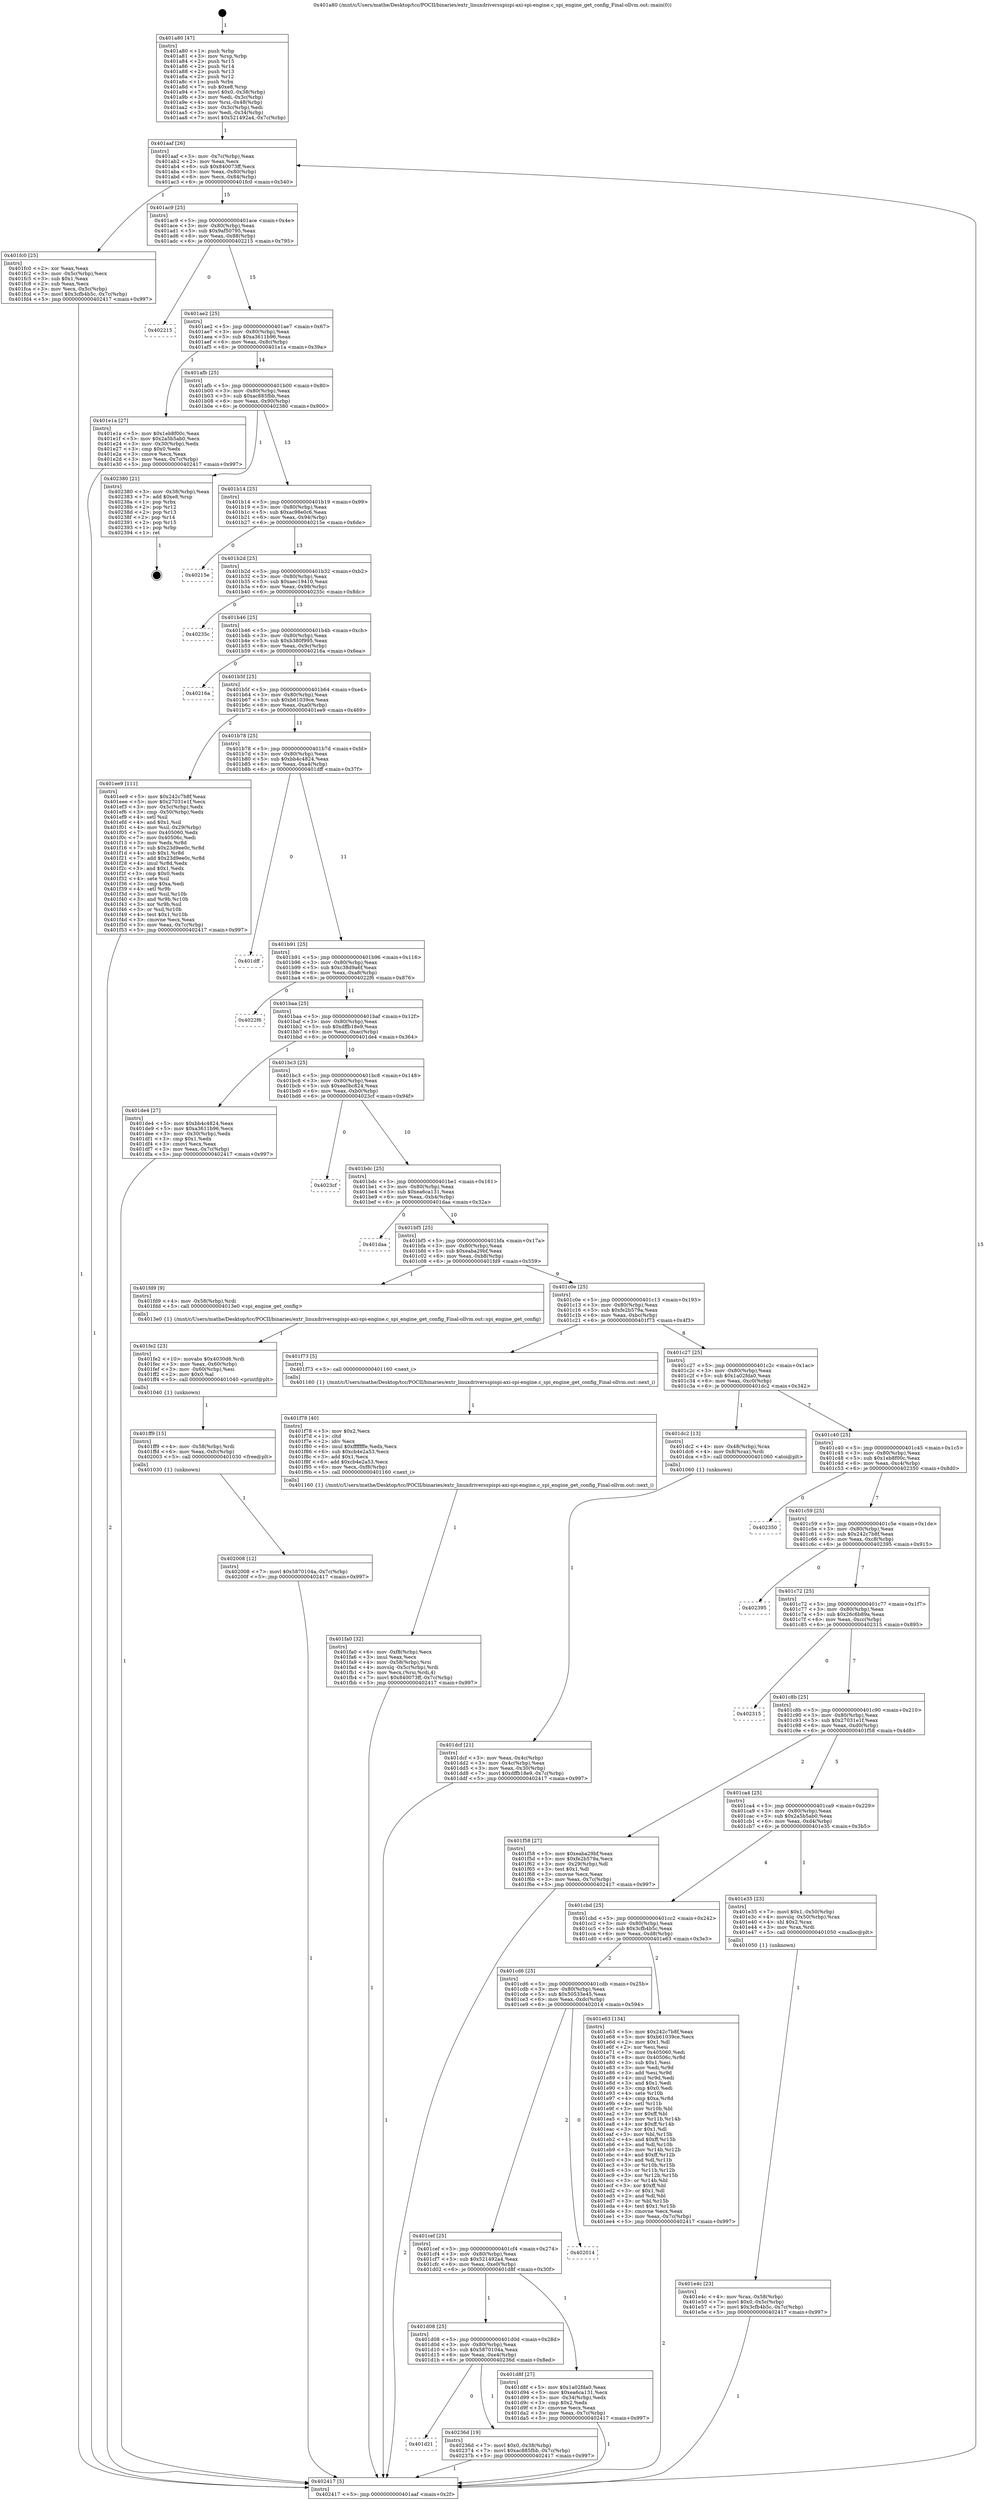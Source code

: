digraph "0x401a80" {
  label = "0x401a80 (/mnt/c/Users/mathe/Desktop/tcc/POCII/binaries/extr_linuxdriversspispi-axi-spi-engine.c_spi_engine_get_config_Final-ollvm.out::main(0))"
  labelloc = "t"
  node[shape=record]

  Entry [label="",width=0.3,height=0.3,shape=circle,fillcolor=black,style=filled]
  "0x401aaf" [label="{
     0x401aaf [26]\l
     | [instrs]\l
     &nbsp;&nbsp;0x401aaf \<+3\>: mov -0x7c(%rbp),%eax\l
     &nbsp;&nbsp;0x401ab2 \<+2\>: mov %eax,%ecx\l
     &nbsp;&nbsp;0x401ab4 \<+6\>: sub $0x840073ff,%ecx\l
     &nbsp;&nbsp;0x401aba \<+3\>: mov %eax,-0x80(%rbp)\l
     &nbsp;&nbsp;0x401abd \<+6\>: mov %ecx,-0x84(%rbp)\l
     &nbsp;&nbsp;0x401ac3 \<+6\>: je 0000000000401fc0 \<main+0x540\>\l
  }"]
  "0x401fc0" [label="{
     0x401fc0 [25]\l
     | [instrs]\l
     &nbsp;&nbsp;0x401fc0 \<+2\>: xor %eax,%eax\l
     &nbsp;&nbsp;0x401fc2 \<+3\>: mov -0x5c(%rbp),%ecx\l
     &nbsp;&nbsp;0x401fc5 \<+3\>: sub $0x1,%eax\l
     &nbsp;&nbsp;0x401fc8 \<+2\>: sub %eax,%ecx\l
     &nbsp;&nbsp;0x401fca \<+3\>: mov %ecx,-0x5c(%rbp)\l
     &nbsp;&nbsp;0x401fcd \<+7\>: movl $0x3cfb4b5c,-0x7c(%rbp)\l
     &nbsp;&nbsp;0x401fd4 \<+5\>: jmp 0000000000402417 \<main+0x997\>\l
  }"]
  "0x401ac9" [label="{
     0x401ac9 [25]\l
     | [instrs]\l
     &nbsp;&nbsp;0x401ac9 \<+5\>: jmp 0000000000401ace \<main+0x4e\>\l
     &nbsp;&nbsp;0x401ace \<+3\>: mov -0x80(%rbp),%eax\l
     &nbsp;&nbsp;0x401ad1 \<+5\>: sub $0x9af50795,%eax\l
     &nbsp;&nbsp;0x401ad6 \<+6\>: mov %eax,-0x88(%rbp)\l
     &nbsp;&nbsp;0x401adc \<+6\>: je 0000000000402215 \<main+0x795\>\l
  }"]
  Exit [label="",width=0.3,height=0.3,shape=circle,fillcolor=black,style=filled,peripheries=2]
  "0x402215" [label="{
     0x402215\l
  }", style=dashed]
  "0x401ae2" [label="{
     0x401ae2 [25]\l
     | [instrs]\l
     &nbsp;&nbsp;0x401ae2 \<+5\>: jmp 0000000000401ae7 \<main+0x67\>\l
     &nbsp;&nbsp;0x401ae7 \<+3\>: mov -0x80(%rbp),%eax\l
     &nbsp;&nbsp;0x401aea \<+5\>: sub $0xa3611b96,%eax\l
     &nbsp;&nbsp;0x401aef \<+6\>: mov %eax,-0x8c(%rbp)\l
     &nbsp;&nbsp;0x401af5 \<+6\>: je 0000000000401e1a \<main+0x39a\>\l
  }"]
  "0x401d21" [label="{
     0x401d21\l
  }", style=dashed]
  "0x401e1a" [label="{
     0x401e1a [27]\l
     | [instrs]\l
     &nbsp;&nbsp;0x401e1a \<+5\>: mov $0x1eb8f00c,%eax\l
     &nbsp;&nbsp;0x401e1f \<+5\>: mov $0x2a5b5ab0,%ecx\l
     &nbsp;&nbsp;0x401e24 \<+3\>: mov -0x30(%rbp),%edx\l
     &nbsp;&nbsp;0x401e27 \<+3\>: cmp $0x0,%edx\l
     &nbsp;&nbsp;0x401e2a \<+3\>: cmove %ecx,%eax\l
     &nbsp;&nbsp;0x401e2d \<+3\>: mov %eax,-0x7c(%rbp)\l
     &nbsp;&nbsp;0x401e30 \<+5\>: jmp 0000000000402417 \<main+0x997\>\l
  }"]
  "0x401afb" [label="{
     0x401afb [25]\l
     | [instrs]\l
     &nbsp;&nbsp;0x401afb \<+5\>: jmp 0000000000401b00 \<main+0x80\>\l
     &nbsp;&nbsp;0x401b00 \<+3\>: mov -0x80(%rbp),%eax\l
     &nbsp;&nbsp;0x401b03 \<+5\>: sub $0xac885fbb,%eax\l
     &nbsp;&nbsp;0x401b08 \<+6\>: mov %eax,-0x90(%rbp)\l
     &nbsp;&nbsp;0x401b0e \<+6\>: je 0000000000402380 \<main+0x900\>\l
  }"]
  "0x40236d" [label="{
     0x40236d [19]\l
     | [instrs]\l
     &nbsp;&nbsp;0x40236d \<+7\>: movl $0x0,-0x38(%rbp)\l
     &nbsp;&nbsp;0x402374 \<+7\>: movl $0xac885fbb,-0x7c(%rbp)\l
     &nbsp;&nbsp;0x40237b \<+5\>: jmp 0000000000402417 \<main+0x997\>\l
  }"]
  "0x402380" [label="{
     0x402380 [21]\l
     | [instrs]\l
     &nbsp;&nbsp;0x402380 \<+3\>: mov -0x38(%rbp),%eax\l
     &nbsp;&nbsp;0x402383 \<+7\>: add $0xe8,%rsp\l
     &nbsp;&nbsp;0x40238a \<+1\>: pop %rbx\l
     &nbsp;&nbsp;0x40238b \<+2\>: pop %r12\l
     &nbsp;&nbsp;0x40238d \<+2\>: pop %r13\l
     &nbsp;&nbsp;0x40238f \<+2\>: pop %r14\l
     &nbsp;&nbsp;0x402391 \<+2\>: pop %r15\l
     &nbsp;&nbsp;0x402393 \<+1\>: pop %rbp\l
     &nbsp;&nbsp;0x402394 \<+1\>: ret\l
  }"]
  "0x401b14" [label="{
     0x401b14 [25]\l
     | [instrs]\l
     &nbsp;&nbsp;0x401b14 \<+5\>: jmp 0000000000401b19 \<main+0x99\>\l
     &nbsp;&nbsp;0x401b19 \<+3\>: mov -0x80(%rbp),%eax\l
     &nbsp;&nbsp;0x401b1c \<+5\>: sub $0xac98e0c6,%eax\l
     &nbsp;&nbsp;0x401b21 \<+6\>: mov %eax,-0x94(%rbp)\l
     &nbsp;&nbsp;0x401b27 \<+6\>: je 000000000040215e \<main+0x6de\>\l
  }"]
  "0x402008" [label="{
     0x402008 [12]\l
     | [instrs]\l
     &nbsp;&nbsp;0x402008 \<+7\>: movl $0x5870104a,-0x7c(%rbp)\l
     &nbsp;&nbsp;0x40200f \<+5\>: jmp 0000000000402417 \<main+0x997\>\l
  }"]
  "0x40215e" [label="{
     0x40215e\l
  }", style=dashed]
  "0x401b2d" [label="{
     0x401b2d [25]\l
     | [instrs]\l
     &nbsp;&nbsp;0x401b2d \<+5\>: jmp 0000000000401b32 \<main+0xb2\>\l
     &nbsp;&nbsp;0x401b32 \<+3\>: mov -0x80(%rbp),%eax\l
     &nbsp;&nbsp;0x401b35 \<+5\>: sub $0xaec19410,%eax\l
     &nbsp;&nbsp;0x401b3a \<+6\>: mov %eax,-0x98(%rbp)\l
     &nbsp;&nbsp;0x401b40 \<+6\>: je 000000000040235c \<main+0x8dc\>\l
  }"]
  "0x401ff9" [label="{
     0x401ff9 [15]\l
     | [instrs]\l
     &nbsp;&nbsp;0x401ff9 \<+4\>: mov -0x58(%rbp),%rdi\l
     &nbsp;&nbsp;0x401ffd \<+6\>: mov %eax,-0xfc(%rbp)\l
     &nbsp;&nbsp;0x402003 \<+5\>: call 0000000000401030 \<free@plt\>\l
     | [calls]\l
     &nbsp;&nbsp;0x401030 \{1\} (unknown)\l
  }"]
  "0x40235c" [label="{
     0x40235c\l
  }", style=dashed]
  "0x401b46" [label="{
     0x401b46 [25]\l
     | [instrs]\l
     &nbsp;&nbsp;0x401b46 \<+5\>: jmp 0000000000401b4b \<main+0xcb\>\l
     &nbsp;&nbsp;0x401b4b \<+3\>: mov -0x80(%rbp),%eax\l
     &nbsp;&nbsp;0x401b4e \<+5\>: sub $0xb380f995,%eax\l
     &nbsp;&nbsp;0x401b53 \<+6\>: mov %eax,-0x9c(%rbp)\l
     &nbsp;&nbsp;0x401b59 \<+6\>: je 000000000040216a \<main+0x6ea\>\l
  }"]
  "0x401fe2" [label="{
     0x401fe2 [23]\l
     | [instrs]\l
     &nbsp;&nbsp;0x401fe2 \<+10\>: movabs $0x4030d6,%rdi\l
     &nbsp;&nbsp;0x401fec \<+3\>: mov %eax,-0x60(%rbp)\l
     &nbsp;&nbsp;0x401fef \<+3\>: mov -0x60(%rbp),%esi\l
     &nbsp;&nbsp;0x401ff2 \<+2\>: mov $0x0,%al\l
     &nbsp;&nbsp;0x401ff4 \<+5\>: call 0000000000401040 \<printf@plt\>\l
     | [calls]\l
     &nbsp;&nbsp;0x401040 \{1\} (unknown)\l
  }"]
  "0x40216a" [label="{
     0x40216a\l
  }", style=dashed]
  "0x401b5f" [label="{
     0x401b5f [25]\l
     | [instrs]\l
     &nbsp;&nbsp;0x401b5f \<+5\>: jmp 0000000000401b64 \<main+0xe4\>\l
     &nbsp;&nbsp;0x401b64 \<+3\>: mov -0x80(%rbp),%eax\l
     &nbsp;&nbsp;0x401b67 \<+5\>: sub $0xb61039ce,%eax\l
     &nbsp;&nbsp;0x401b6c \<+6\>: mov %eax,-0xa0(%rbp)\l
     &nbsp;&nbsp;0x401b72 \<+6\>: je 0000000000401ee9 \<main+0x469\>\l
  }"]
  "0x401fa0" [label="{
     0x401fa0 [32]\l
     | [instrs]\l
     &nbsp;&nbsp;0x401fa0 \<+6\>: mov -0xf8(%rbp),%ecx\l
     &nbsp;&nbsp;0x401fa6 \<+3\>: imul %eax,%ecx\l
     &nbsp;&nbsp;0x401fa9 \<+4\>: mov -0x58(%rbp),%rsi\l
     &nbsp;&nbsp;0x401fad \<+4\>: movslq -0x5c(%rbp),%rdi\l
     &nbsp;&nbsp;0x401fb1 \<+3\>: mov %ecx,(%rsi,%rdi,4)\l
     &nbsp;&nbsp;0x401fb4 \<+7\>: movl $0x840073ff,-0x7c(%rbp)\l
     &nbsp;&nbsp;0x401fbb \<+5\>: jmp 0000000000402417 \<main+0x997\>\l
  }"]
  "0x401ee9" [label="{
     0x401ee9 [111]\l
     | [instrs]\l
     &nbsp;&nbsp;0x401ee9 \<+5\>: mov $0x242c7b8f,%eax\l
     &nbsp;&nbsp;0x401eee \<+5\>: mov $0x27031e1f,%ecx\l
     &nbsp;&nbsp;0x401ef3 \<+3\>: mov -0x5c(%rbp),%edx\l
     &nbsp;&nbsp;0x401ef6 \<+3\>: cmp -0x50(%rbp),%edx\l
     &nbsp;&nbsp;0x401ef9 \<+4\>: setl %sil\l
     &nbsp;&nbsp;0x401efd \<+4\>: and $0x1,%sil\l
     &nbsp;&nbsp;0x401f01 \<+4\>: mov %sil,-0x29(%rbp)\l
     &nbsp;&nbsp;0x401f05 \<+7\>: mov 0x405060,%edx\l
     &nbsp;&nbsp;0x401f0c \<+7\>: mov 0x40506c,%edi\l
     &nbsp;&nbsp;0x401f13 \<+3\>: mov %edx,%r8d\l
     &nbsp;&nbsp;0x401f16 \<+7\>: sub $0x23d9ee0c,%r8d\l
     &nbsp;&nbsp;0x401f1d \<+4\>: sub $0x1,%r8d\l
     &nbsp;&nbsp;0x401f21 \<+7\>: add $0x23d9ee0c,%r8d\l
     &nbsp;&nbsp;0x401f28 \<+4\>: imul %r8d,%edx\l
     &nbsp;&nbsp;0x401f2c \<+3\>: and $0x1,%edx\l
     &nbsp;&nbsp;0x401f2f \<+3\>: cmp $0x0,%edx\l
     &nbsp;&nbsp;0x401f32 \<+4\>: sete %sil\l
     &nbsp;&nbsp;0x401f36 \<+3\>: cmp $0xa,%edi\l
     &nbsp;&nbsp;0x401f39 \<+4\>: setl %r9b\l
     &nbsp;&nbsp;0x401f3d \<+3\>: mov %sil,%r10b\l
     &nbsp;&nbsp;0x401f40 \<+3\>: and %r9b,%r10b\l
     &nbsp;&nbsp;0x401f43 \<+3\>: xor %r9b,%sil\l
     &nbsp;&nbsp;0x401f46 \<+3\>: or %sil,%r10b\l
     &nbsp;&nbsp;0x401f49 \<+4\>: test $0x1,%r10b\l
     &nbsp;&nbsp;0x401f4d \<+3\>: cmovne %ecx,%eax\l
     &nbsp;&nbsp;0x401f50 \<+3\>: mov %eax,-0x7c(%rbp)\l
     &nbsp;&nbsp;0x401f53 \<+5\>: jmp 0000000000402417 \<main+0x997\>\l
  }"]
  "0x401b78" [label="{
     0x401b78 [25]\l
     | [instrs]\l
     &nbsp;&nbsp;0x401b78 \<+5\>: jmp 0000000000401b7d \<main+0xfd\>\l
     &nbsp;&nbsp;0x401b7d \<+3\>: mov -0x80(%rbp),%eax\l
     &nbsp;&nbsp;0x401b80 \<+5\>: sub $0xbb4c4824,%eax\l
     &nbsp;&nbsp;0x401b85 \<+6\>: mov %eax,-0xa4(%rbp)\l
     &nbsp;&nbsp;0x401b8b \<+6\>: je 0000000000401dff \<main+0x37f\>\l
  }"]
  "0x401f78" [label="{
     0x401f78 [40]\l
     | [instrs]\l
     &nbsp;&nbsp;0x401f78 \<+5\>: mov $0x2,%ecx\l
     &nbsp;&nbsp;0x401f7d \<+1\>: cltd\l
     &nbsp;&nbsp;0x401f7e \<+2\>: idiv %ecx\l
     &nbsp;&nbsp;0x401f80 \<+6\>: imul $0xfffffffe,%edx,%ecx\l
     &nbsp;&nbsp;0x401f86 \<+6\>: sub $0xcb4e2a53,%ecx\l
     &nbsp;&nbsp;0x401f8c \<+3\>: add $0x1,%ecx\l
     &nbsp;&nbsp;0x401f8f \<+6\>: add $0xcb4e2a53,%ecx\l
     &nbsp;&nbsp;0x401f95 \<+6\>: mov %ecx,-0xf8(%rbp)\l
     &nbsp;&nbsp;0x401f9b \<+5\>: call 0000000000401160 \<next_i\>\l
     | [calls]\l
     &nbsp;&nbsp;0x401160 \{1\} (/mnt/c/Users/mathe/Desktop/tcc/POCII/binaries/extr_linuxdriversspispi-axi-spi-engine.c_spi_engine_get_config_Final-ollvm.out::next_i)\l
  }"]
  "0x401dff" [label="{
     0x401dff\l
  }", style=dashed]
  "0x401b91" [label="{
     0x401b91 [25]\l
     | [instrs]\l
     &nbsp;&nbsp;0x401b91 \<+5\>: jmp 0000000000401b96 \<main+0x116\>\l
     &nbsp;&nbsp;0x401b96 \<+3\>: mov -0x80(%rbp),%eax\l
     &nbsp;&nbsp;0x401b99 \<+5\>: sub $0xc38d9a6f,%eax\l
     &nbsp;&nbsp;0x401b9e \<+6\>: mov %eax,-0xa8(%rbp)\l
     &nbsp;&nbsp;0x401ba4 \<+6\>: je 00000000004022f6 \<main+0x876\>\l
  }"]
  "0x401e4c" [label="{
     0x401e4c [23]\l
     | [instrs]\l
     &nbsp;&nbsp;0x401e4c \<+4\>: mov %rax,-0x58(%rbp)\l
     &nbsp;&nbsp;0x401e50 \<+7\>: movl $0x0,-0x5c(%rbp)\l
     &nbsp;&nbsp;0x401e57 \<+7\>: movl $0x3cfb4b5c,-0x7c(%rbp)\l
     &nbsp;&nbsp;0x401e5e \<+5\>: jmp 0000000000402417 \<main+0x997\>\l
  }"]
  "0x4022f6" [label="{
     0x4022f6\l
  }", style=dashed]
  "0x401baa" [label="{
     0x401baa [25]\l
     | [instrs]\l
     &nbsp;&nbsp;0x401baa \<+5\>: jmp 0000000000401baf \<main+0x12f\>\l
     &nbsp;&nbsp;0x401baf \<+3\>: mov -0x80(%rbp),%eax\l
     &nbsp;&nbsp;0x401bb2 \<+5\>: sub $0xdffb18e9,%eax\l
     &nbsp;&nbsp;0x401bb7 \<+6\>: mov %eax,-0xac(%rbp)\l
     &nbsp;&nbsp;0x401bbd \<+6\>: je 0000000000401de4 \<main+0x364\>\l
  }"]
  "0x401dcf" [label="{
     0x401dcf [21]\l
     | [instrs]\l
     &nbsp;&nbsp;0x401dcf \<+3\>: mov %eax,-0x4c(%rbp)\l
     &nbsp;&nbsp;0x401dd2 \<+3\>: mov -0x4c(%rbp),%eax\l
     &nbsp;&nbsp;0x401dd5 \<+3\>: mov %eax,-0x30(%rbp)\l
     &nbsp;&nbsp;0x401dd8 \<+7\>: movl $0xdffb18e9,-0x7c(%rbp)\l
     &nbsp;&nbsp;0x401ddf \<+5\>: jmp 0000000000402417 \<main+0x997\>\l
  }"]
  "0x401de4" [label="{
     0x401de4 [27]\l
     | [instrs]\l
     &nbsp;&nbsp;0x401de4 \<+5\>: mov $0xbb4c4824,%eax\l
     &nbsp;&nbsp;0x401de9 \<+5\>: mov $0xa3611b96,%ecx\l
     &nbsp;&nbsp;0x401dee \<+3\>: mov -0x30(%rbp),%edx\l
     &nbsp;&nbsp;0x401df1 \<+3\>: cmp $0x1,%edx\l
     &nbsp;&nbsp;0x401df4 \<+3\>: cmovl %ecx,%eax\l
     &nbsp;&nbsp;0x401df7 \<+3\>: mov %eax,-0x7c(%rbp)\l
     &nbsp;&nbsp;0x401dfa \<+5\>: jmp 0000000000402417 \<main+0x997\>\l
  }"]
  "0x401bc3" [label="{
     0x401bc3 [25]\l
     | [instrs]\l
     &nbsp;&nbsp;0x401bc3 \<+5\>: jmp 0000000000401bc8 \<main+0x148\>\l
     &nbsp;&nbsp;0x401bc8 \<+3\>: mov -0x80(%rbp),%eax\l
     &nbsp;&nbsp;0x401bcb \<+5\>: sub $0xea0bc824,%eax\l
     &nbsp;&nbsp;0x401bd0 \<+6\>: mov %eax,-0xb0(%rbp)\l
     &nbsp;&nbsp;0x401bd6 \<+6\>: je 00000000004023cf \<main+0x94f\>\l
  }"]
  "0x401a80" [label="{
     0x401a80 [47]\l
     | [instrs]\l
     &nbsp;&nbsp;0x401a80 \<+1\>: push %rbp\l
     &nbsp;&nbsp;0x401a81 \<+3\>: mov %rsp,%rbp\l
     &nbsp;&nbsp;0x401a84 \<+2\>: push %r15\l
     &nbsp;&nbsp;0x401a86 \<+2\>: push %r14\l
     &nbsp;&nbsp;0x401a88 \<+2\>: push %r13\l
     &nbsp;&nbsp;0x401a8a \<+2\>: push %r12\l
     &nbsp;&nbsp;0x401a8c \<+1\>: push %rbx\l
     &nbsp;&nbsp;0x401a8d \<+7\>: sub $0xe8,%rsp\l
     &nbsp;&nbsp;0x401a94 \<+7\>: movl $0x0,-0x38(%rbp)\l
     &nbsp;&nbsp;0x401a9b \<+3\>: mov %edi,-0x3c(%rbp)\l
     &nbsp;&nbsp;0x401a9e \<+4\>: mov %rsi,-0x48(%rbp)\l
     &nbsp;&nbsp;0x401aa2 \<+3\>: mov -0x3c(%rbp),%edi\l
     &nbsp;&nbsp;0x401aa5 \<+3\>: mov %edi,-0x34(%rbp)\l
     &nbsp;&nbsp;0x401aa8 \<+7\>: movl $0x521492a4,-0x7c(%rbp)\l
  }"]
  "0x4023cf" [label="{
     0x4023cf\l
  }", style=dashed]
  "0x401bdc" [label="{
     0x401bdc [25]\l
     | [instrs]\l
     &nbsp;&nbsp;0x401bdc \<+5\>: jmp 0000000000401be1 \<main+0x161\>\l
     &nbsp;&nbsp;0x401be1 \<+3\>: mov -0x80(%rbp),%eax\l
     &nbsp;&nbsp;0x401be4 \<+5\>: sub $0xea6ca131,%eax\l
     &nbsp;&nbsp;0x401be9 \<+6\>: mov %eax,-0xb4(%rbp)\l
     &nbsp;&nbsp;0x401bef \<+6\>: je 0000000000401daa \<main+0x32a\>\l
  }"]
  "0x402417" [label="{
     0x402417 [5]\l
     | [instrs]\l
     &nbsp;&nbsp;0x402417 \<+5\>: jmp 0000000000401aaf \<main+0x2f\>\l
  }"]
  "0x401daa" [label="{
     0x401daa\l
  }", style=dashed]
  "0x401bf5" [label="{
     0x401bf5 [25]\l
     | [instrs]\l
     &nbsp;&nbsp;0x401bf5 \<+5\>: jmp 0000000000401bfa \<main+0x17a\>\l
     &nbsp;&nbsp;0x401bfa \<+3\>: mov -0x80(%rbp),%eax\l
     &nbsp;&nbsp;0x401bfd \<+5\>: sub $0xeaba29bf,%eax\l
     &nbsp;&nbsp;0x401c02 \<+6\>: mov %eax,-0xb8(%rbp)\l
     &nbsp;&nbsp;0x401c08 \<+6\>: je 0000000000401fd9 \<main+0x559\>\l
  }"]
  "0x401d08" [label="{
     0x401d08 [25]\l
     | [instrs]\l
     &nbsp;&nbsp;0x401d08 \<+5\>: jmp 0000000000401d0d \<main+0x28d\>\l
     &nbsp;&nbsp;0x401d0d \<+3\>: mov -0x80(%rbp),%eax\l
     &nbsp;&nbsp;0x401d10 \<+5\>: sub $0x5870104a,%eax\l
     &nbsp;&nbsp;0x401d15 \<+6\>: mov %eax,-0xe4(%rbp)\l
     &nbsp;&nbsp;0x401d1b \<+6\>: je 000000000040236d \<main+0x8ed\>\l
  }"]
  "0x401fd9" [label="{
     0x401fd9 [9]\l
     | [instrs]\l
     &nbsp;&nbsp;0x401fd9 \<+4\>: mov -0x58(%rbp),%rdi\l
     &nbsp;&nbsp;0x401fdd \<+5\>: call 00000000004013e0 \<spi_engine_get_config\>\l
     | [calls]\l
     &nbsp;&nbsp;0x4013e0 \{1\} (/mnt/c/Users/mathe/Desktop/tcc/POCII/binaries/extr_linuxdriversspispi-axi-spi-engine.c_spi_engine_get_config_Final-ollvm.out::spi_engine_get_config)\l
  }"]
  "0x401c0e" [label="{
     0x401c0e [25]\l
     | [instrs]\l
     &nbsp;&nbsp;0x401c0e \<+5\>: jmp 0000000000401c13 \<main+0x193\>\l
     &nbsp;&nbsp;0x401c13 \<+3\>: mov -0x80(%rbp),%eax\l
     &nbsp;&nbsp;0x401c16 \<+5\>: sub $0xfe2b579a,%eax\l
     &nbsp;&nbsp;0x401c1b \<+6\>: mov %eax,-0xbc(%rbp)\l
     &nbsp;&nbsp;0x401c21 \<+6\>: je 0000000000401f73 \<main+0x4f3\>\l
  }"]
  "0x401d8f" [label="{
     0x401d8f [27]\l
     | [instrs]\l
     &nbsp;&nbsp;0x401d8f \<+5\>: mov $0x1a02fda0,%eax\l
     &nbsp;&nbsp;0x401d94 \<+5\>: mov $0xea6ca131,%ecx\l
     &nbsp;&nbsp;0x401d99 \<+3\>: mov -0x34(%rbp),%edx\l
     &nbsp;&nbsp;0x401d9c \<+3\>: cmp $0x2,%edx\l
     &nbsp;&nbsp;0x401d9f \<+3\>: cmovne %ecx,%eax\l
     &nbsp;&nbsp;0x401da2 \<+3\>: mov %eax,-0x7c(%rbp)\l
     &nbsp;&nbsp;0x401da5 \<+5\>: jmp 0000000000402417 \<main+0x997\>\l
  }"]
  "0x401f73" [label="{
     0x401f73 [5]\l
     | [instrs]\l
     &nbsp;&nbsp;0x401f73 \<+5\>: call 0000000000401160 \<next_i\>\l
     | [calls]\l
     &nbsp;&nbsp;0x401160 \{1\} (/mnt/c/Users/mathe/Desktop/tcc/POCII/binaries/extr_linuxdriversspispi-axi-spi-engine.c_spi_engine_get_config_Final-ollvm.out::next_i)\l
  }"]
  "0x401c27" [label="{
     0x401c27 [25]\l
     | [instrs]\l
     &nbsp;&nbsp;0x401c27 \<+5\>: jmp 0000000000401c2c \<main+0x1ac\>\l
     &nbsp;&nbsp;0x401c2c \<+3\>: mov -0x80(%rbp),%eax\l
     &nbsp;&nbsp;0x401c2f \<+5\>: sub $0x1a02fda0,%eax\l
     &nbsp;&nbsp;0x401c34 \<+6\>: mov %eax,-0xc0(%rbp)\l
     &nbsp;&nbsp;0x401c3a \<+6\>: je 0000000000401dc2 \<main+0x342\>\l
  }"]
  "0x401cef" [label="{
     0x401cef [25]\l
     | [instrs]\l
     &nbsp;&nbsp;0x401cef \<+5\>: jmp 0000000000401cf4 \<main+0x274\>\l
     &nbsp;&nbsp;0x401cf4 \<+3\>: mov -0x80(%rbp),%eax\l
     &nbsp;&nbsp;0x401cf7 \<+5\>: sub $0x521492a4,%eax\l
     &nbsp;&nbsp;0x401cfc \<+6\>: mov %eax,-0xe0(%rbp)\l
     &nbsp;&nbsp;0x401d02 \<+6\>: je 0000000000401d8f \<main+0x30f\>\l
  }"]
  "0x401dc2" [label="{
     0x401dc2 [13]\l
     | [instrs]\l
     &nbsp;&nbsp;0x401dc2 \<+4\>: mov -0x48(%rbp),%rax\l
     &nbsp;&nbsp;0x401dc6 \<+4\>: mov 0x8(%rax),%rdi\l
     &nbsp;&nbsp;0x401dca \<+5\>: call 0000000000401060 \<atoi@plt\>\l
     | [calls]\l
     &nbsp;&nbsp;0x401060 \{1\} (unknown)\l
  }"]
  "0x401c40" [label="{
     0x401c40 [25]\l
     | [instrs]\l
     &nbsp;&nbsp;0x401c40 \<+5\>: jmp 0000000000401c45 \<main+0x1c5\>\l
     &nbsp;&nbsp;0x401c45 \<+3\>: mov -0x80(%rbp),%eax\l
     &nbsp;&nbsp;0x401c48 \<+5\>: sub $0x1eb8f00c,%eax\l
     &nbsp;&nbsp;0x401c4d \<+6\>: mov %eax,-0xc4(%rbp)\l
     &nbsp;&nbsp;0x401c53 \<+6\>: je 0000000000402350 \<main+0x8d0\>\l
  }"]
  "0x402014" [label="{
     0x402014\l
  }", style=dashed]
  "0x402350" [label="{
     0x402350\l
  }", style=dashed]
  "0x401c59" [label="{
     0x401c59 [25]\l
     | [instrs]\l
     &nbsp;&nbsp;0x401c59 \<+5\>: jmp 0000000000401c5e \<main+0x1de\>\l
     &nbsp;&nbsp;0x401c5e \<+3\>: mov -0x80(%rbp),%eax\l
     &nbsp;&nbsp;0x401c61 \<+5\>: sub $0x242c7b8f,%eax\l
     &nbsp;&nbsp;0x401c66 \<+6\>: mov %eax,-0xc8(%rbp)\l
     &nbsp;&nbsp;0x401c6c \<+6\>: je 0000000000402395 \<main+0x915\>\l
  }"]
  "0x401cd6" [label="{
     0x401cd6 [25]\l
     | [instrs]\l
     &nbsp;&nbsp;0x401cd6 \<+5\>: jmp 0000000000401cdb \<main+0x25b\>\l
     &nbsp;&nbsp;0x401cdb \<+3\>: mov -0x80(%rbp),%eax\l
     &nbsp;&nbsp;0x401cde \<+5\>: sub $0x50533e45,%eax\l
     &nbsp;&nbsp;0x401ce3 \<+6\>: mov %eax,-0xdc(%rbp)\l
     &nbsp;&nbsp;0x401ce9 \<+6\>: je 0000000000402014 \<main+0x594\>\l
  }"]
  "0x402395" [label="{
     0x402395\l
  }", style=dashed]
  "0x401c72" [label="{
     0x401c72 [25]\l
     | [instrs]\l
     &nbsp;&nbsp;0x401c72 \<+5\>: jmp 0000000000401c77 \<main+0x1f7\>\l
     &nbsp;&nbsp;0x401c77 \<+3\>: mov -0x80(%rbp),%eax\l
     &nbsp;&nbsp;0x401c7a \<+5\>: sub $0x26c6b89a,%eax\l
     &nbsp;&nbsp;0x401c7f \<+6\>: mov %eax,-0xcc(%rbp)\l
     &nbsp;&nbsp;0x401c85 \<+6\>: je 0000000000402315 \<main+0x895\>\l
  }"]
  "0x401e63" [label="{
     0x401e63 [134]\l
     | [instrs]\l
     &nbsp;&nbsp;0x401e63 \<+5\>: mov $0x242c7b8f,%eax\l
     &nbsp;&nbsp;0x401e68 \<+5\>: mov $0xb61039ce,%ecx\l
     &nbsp;&nbsp;0x401e6d \<+2\>: mov $0x1,%dl\l
     &nbsp;&nbsp;0x401e6f \<+2\>: xor %esi,%esi\l
     &nbsp;&nbsp;0x401e71 \<+7\>: mov 0x405060,%edi\l
     &nbsp;&nbsp;0x401e78 \<+8\>: mov 0x40506c,%r8d\l
     &nbsp;&nbsp;0x401e80 \<+3\>: sub $0x1,%esi\l
     &nbsp;&nbsp;0x401e83 \<+3\>: mov %edi,%r9d\l
     &nbsp;&nbsp;0x401e86 \<+3\>: add %esi,%r9d\l
     &nbsp;&nbsp;0x401e89 \<+4\>: imul %r9d,%edi\l
     &nbsp;&nbsp;0x401e8d \<+3\>: and $0x1,%edi\l
     &nbsp;&nbsp;0x401e90 \<+3\>: cmp $0x0,%edi\l
     &nbsp;&nbsp;0x401e93 \<+4\>: sete %r10b\l
     &nbsp;&nbsp;0x401e97 \<+4\>: cmp $0xa,%r8d\l
     &nbsp;&nbsp;0x401e9b \<+4\>: setl %r11b\l
     &nbsp;&nbsp;0x401e9f \<+3\>: mov %r10b,%bl\l
     &nbsp;&nbsp;0x401ea2 \<+3\>: xor $0xff,%bl\l
     &nbsp;&nbsp;0x401ea5 \<+3\>: mov %r11b,%r14b\l
     &nbsp;&nbsp;0x401ea8 \<+4\>: xor $0xff,%r14b\l
     &nbsp;&nbsp;0x401eac \<+3\>: xor $0x1,%dl\l
     &nbsp;&nbsp;0x401eaf \<+3\>: mov %bl,%r15b\l
     &nbsp;&nbsp;0x401eb2 \<+4\>: and $0xff,%r15b\l
     &nbsp;&nbsp;0x401eb6 \<+3\>: and %dl,%r10b\l
     &nbsp;&nbsp;0x401eb9 \<+3\>: mov %r14b,%r12b\l
     &nbsp;&nbsp;0x401ebc \<+4\>: and $0xff,%r12b\l
     &nbsp;&nbsp;0x401ec0 \<+3\>: and %dl,%r11b\l
     &nbsp;&nbsp;0x401ec3 \<+3\>: or %r10b,%r15b\l
     &nbsp;&nbsp;0x401ec6 \<+3\>: or %r11b,%r12b\l
     &nbsp;&nbsp;0x401ec9 \<+3\>: xor %r12b,%r15b\l
     &nbsp;&nbsp;0x401ecc \<+3\>: or %r14b,%bl\l
     &nbsp;&nbsp;0x401ecf \<+3\>: xor $0xff,%bl\l
     &nbsp;&nbsp;0x401ed2 \<+3\>: or $0x1,%dl\l
     &nbsp;&nbsp;0x401ed5 \<+2\>: and %dl,%bl\l
     &nbsp;&nbsp;0x401ed7 \<+3\>: or %bl,%r15b\l
     &nbsp;&nbsp;0x401eda \<+4\>: test $0x1,%r15b\l
     &nbsp;&nbsp;0x401ede \<+3\>: cmovne %ecx,%eax\l
     &nbsp;&nbsp;0x401ee1 \<+3\>: mov %eax,-0x7c(%rbp)\l
     &nbsp;&nbsp;0x401ee4 \<+5\>: jmp 0000000000402417 \<main+0x997\>\l
  }"]
  "0x402315" [label="{
     0x402315\l
  }", style=dashed]
  "0x401c8b" [label="{
     0x401c8b [25]\l
     | [instrs]\l
     &nbsp;&nbsp;0x401c8b \<+5\>: jmp 0000000000401c90 \<main+0x210\>\l
     &nbsp;&nbsp;0x401c90 \<+3\>: mov -0x80(%rbp),%eax\l
     &nbsp;&nbsp;0x401c93 \<+5\>: sub $0x27031e1f,%eax\l
     &nbsp;&nbsp;0x401c98 \<+6\>: mov %eax,-0xd0(%rbp)\l
     &nbsp;&nbsp;0x401c9e \<+6\>: je 0000000000401f58 \<main+0x4d8\>\l
  }"]
  "0x401cbd" [label="{
     0x401cbd [25]\l
     | [instrs]\l
     &nbsp;&nbsp;0x401cbd \<+5\>: jmp 0000000000401cc2 \<main+0x242\>\l
     &nbsp;&nbsp;0x401cc2 \<+3\>: mov -0x80(%rbp),%eax\l
     &nbsp;&nbsp;0x401cc5 \<+5\>: sub $0x3cfb4b5c,%eax\l
     &nbsp;&nbsp;0x401cca \<+6\>: mov %eax,-0xd8(%rbp)\l
     &nbsp;&nbsp;0x401cd0 \<+6\>: je 0000000000401e63 \<main+0x3e3\>\l
  }"]
  "0x401f58" [label="{
     0x401f58 [27]\l
     | [instrs]\l
     &nbsp;&nbsp;0x401f58 \<+5\>: mov $0xeaba29bf,%eax\l
     &nbsp;&nbsp;0x401f5d \<+5\>: mov $0xfe2b579a,%ecx\l
     &nbsp;&nbsp;0x401f62 \<+3\>: mov -0x29(%rbp),%dl\l
     &nbsp;&nbsp;0x401f65 \<+3\>: test $0x1,%dl\l
     &nbsp;&nbsp;0x401f68 \<+3\>: cmovne %ecx,%eax\l
     &nbsp;&nbsp;0x401f6b \<+3\>: mov %eax,-0x7c(%rbp)\l
     &nbsp;&nbsp;0x401f6e \<+5\>: jmp 0000000000402417 \<main+0x997\>\l
  }"]
  "0x401ca4" [label="{
     0x401ca4 [25]\l
     | [instrs]\l
     &nbsp;&nbsp;0x401ca4 \<+5\>: jmp 0000000000401ca9 \<main+0x229\>\l
     &nbsp;&nbsp;0x401ca9 \<+3\>: mov -0x80(%rbp),%eax\l
     &nbsp;&nbsp;0x401cac \<+5\>: sub $0x2a5b5ab0,%eax\l
     &nbsp;&nbsp;0x401cb1 \<+6\>: mov %eax,-0xd4(%rbp)\l
     &nbsp;&nbsp;0x401cb7 \<+6\>: je 0000000000401e35 \<main+0x3b5\>\l
  }"]
  "0x401e35" [label="{
     0x401e35 [23]\l
     | [instrs]\l
     &nbsp;&nbsp;0x401e35 \<+7\>: movl $0x1,-0x50(%rbp)\l
     &nbsp;&nbsp;0x401e3c \<+4\>: movslq -0x50(%rbp),%rax\l
     &nbsp;&nbsp;0x401e40 \<+4\>: shl $0x2,%rax\l
     &nbsp;&nbsp;0x401e44 \<+3\>: mov %rax,%rdi\l
     &nbsp;&nbsp;0x401e47 \<+5\>: call 0000000000401050 \<malloc@plt\>\l
     | [calls]\l
     &nbsp;&nbsp;0x401050 \{1\} (unknown)\l
  }"]
  Entry -> "0x401a80" [label=" 1"]
  "0x401aaf" -> "0x401fc0" [label=" 1"]
  "0x401aaf" -> "0x401ac9" [label=" 15"]
  "0x402380" -> Exit [label=" 1"]
  "0x401ac9" -> "0x402215" [label=" 0"]
  "0x401ac9" -> "0x401ae2" [label=" 15"]
  "0x40236d" -> "0x402417" [label=" 1"]
  "0x401ae2" -> "0x401e1a" [label=" 1"]
  "0x401ae2" -> "0x401afb" [label=" 14"]
  "0x401d08" -> "0x401d21" [label=" 0"]
  "0x401afb" -> "0x402380" [label=" 1"]
  "0x401afb" -> "0x401b14" [label=" 13"]
  "0x401d08" -> "0x40236d" [label=" 1"]
  "0x401b14" -> "0x40215e" [label=" 0"]
  "0x401b14" -> "0x401b2d" [label=" 13"]
  "0x402008" -> "0x402417" [label=" 1"]
  "0x401b2d" -> "0x40235c" [label=" 0"]
  "0x401b2d" -> "0x401b46" [label=" 13"]
  "0x401ff9" -> "0x402008" [label=" 1"]
  "0x401b46" -> "0x40216a" [label=" 0"]
  "0x401b46" -> "0x401b5f" [label=" 13"]
  "0x401fe2" -> "0x401ff9" [label=" 1"]
  "0x401b5f" -> "0x401ee9" [label=" 2"]
  "0x401b5f" -> "0x401b78" [label=" 11"]
  "0x401fd9" -> "0x401fe2" [label=" 1"]
  "0x401b78" -> "0x401dff" [label=" 0"]
  "0x401b78" -> "0x401b91" [label=" 11"]
  "0x401fc0" -> "0x402417" [label=" 1"]
  "0x401b91" -> "0x4022f6" [label=" 0"]
  "0x401b91" -> "0x401baa" [label=" 11"]
  "0x401fa0" -> "0x402417" [label=" 1"]
  "0x401baa" -> "0x401de4" [label=" 1"]
  "0x401baa" -> "0x401bc3" [label=" 10"]
  "0x401f78" -> "0x401fa0" [label=" 1"]
  "0x401bc3" -> "0x4023cf" [label=" 0"]
  "0x401bc3" -> "0x401bdc" [label=" 10"]
  "0x401f73" -> "0x401f78" [label=" 1"]
  "0x401bdc" -> "0x401daa" [label=" 0"]
  "0x401bdc" -> "0x401bf5" [label=" 10"]
  "0x401f58" -> "0x402417" [label=" 2"]
  "0x401bf5" -> "0x401fd9" [label=" 1"]
  "0x401bf5" -> "0x401c0e" [label=" 9"]
  "0x401ee9" -> "0x402417" [label=" 2"]
  "0x401c0e" -> "0x401f73" [label=" 1"]
  "0x401c0e" -> "0x401c27" [label=" 8"]
  "0x401e63" -> "0x402417" [label=" 2"]
  "0x401c27" -> "0x401dc2" [label=" 1"]
  "0x401c27" -> "0x401c40" [label=" 7"]
  "0x401e35" -> "0x401e4c" [label=" 1"]
  "0x401c40" -> "0x402350" [label=" 0"]
  "0x401c40" -> "0x401c59" [label=" 7"]
  "0x401e1a" -> "0x402417" [label=" 1"]
  "0x401c59" -> "0x402395" [label=" 0"]
  "0x401c59" -> "0x401c72" [label=" 7"]
  "0x401dcf" -> "0x402417" [label=" 1"]
  "0x401c72" -> "0x402315" [label=" 0"]
  "0x401c72" -> "0x401c8b" [label=" 7"]
  "0x401dc2" -> "0x401dcf" [label=" 1"]
  "0x401c8b" -> "0x401f58" [label=" 2"]
  "0x401c8b" -> "0x401ca4" [label=" 5"]
  "0x401a80" -> "0x401aaf" [label=" 1"]
  "0x401ca4" -> "0x401e35" [label=" 1"]
  "0x401ca4" -> "0x401cbd" [label=" 4"]
  "0x402417" -> "0x401aaf" [label=" 15"]
  "0x401cbd" -> "0x401e63" [label=" 2"]
  "0x401cbd" -> "0x401cd6" [label=" 2"]
  "0x401de4" -> "0x402417" [label=" 1"]
  "0x401cd6" -> "0x402014" [label=" 0"]
  "0x401cd6" -> "0x401cef" [label=" 2"]
  "0x401e4c" -> "0x402417" [label=" 1"]
  "0x401cef" -> "0x401d8f" [label=" 1"]
  "0x401cef" -> "0x401d08" [label=" 1"]
  "0x401d8f" -> "0x402417" [label=" 1"]
}
